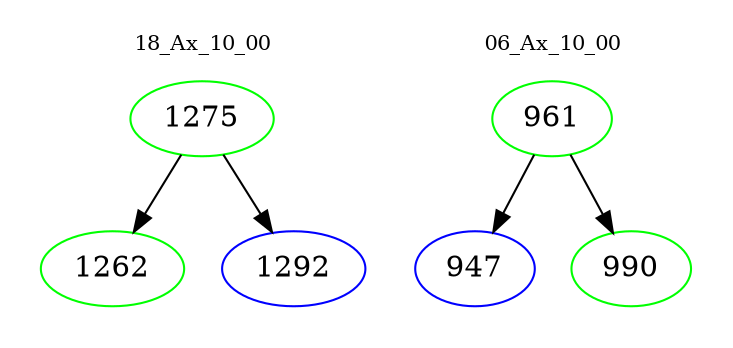 digraph{
subgraph cluster_0 {
color = white
label = "18_Ax_10_00";
fontsize=10;
T0_1275 [label="1275", color="green"]
T0_1275 -> T0_1262 [color="black"]
T0_1262 [label="1262", color="green"]
T0_1275 -> T0_1292 [color="black"]
T0_1292 [label="1292", color="blue"]
}
subgraph cluster_1 {
color = white
label = "06_Ax_10_00";
fontsize=10;
T1_961 [label="961", color="green"]
T1_961 -> T1_947 [color="black"]
T1_947 [label="947", color="blue"]
T1_961 -> T1_990 [color="black"]
T1_990 [label="990", color="green"]
}
}
